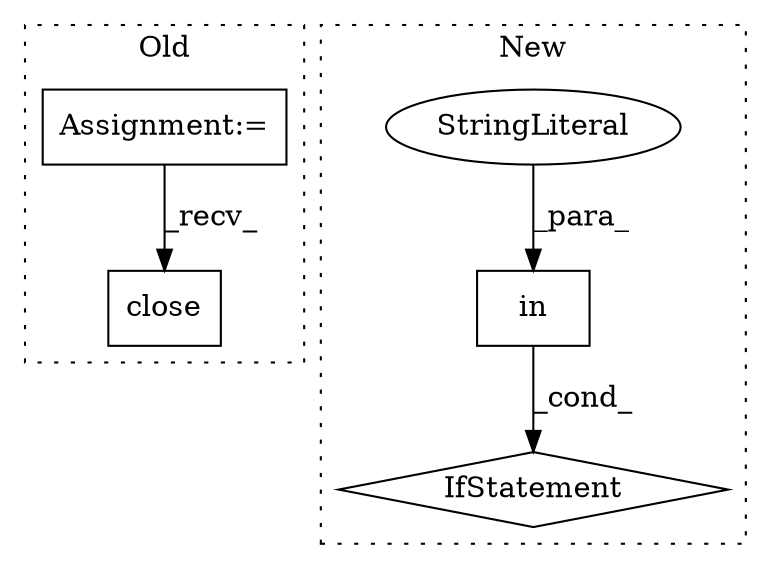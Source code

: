digraph G {
subgraph cluster0 {
1 [label="close" a="32" s="2939" l="7" shape="box"];
5 [label="Assignment:=" a="7" s="2852" l="1" shape="box"];
label = "Old";
style="dotted";
}
subgraph cluster1 {
2 [label="in" a="105" s="1299" l="27" shape="box"];
3 [label="IfStatement" a="25" s="1291,1326" l="8,2" shape="diamond"];
4 [label="StringLiteral" a="45" s="1299" l="13" shape="ellipse"];
label = "New";
style="dotted";
}
2 -> 3 [label="_cond_"];
4 -> 2 [label="_para_"];
5 -> 1 [label="_recv_"];
}